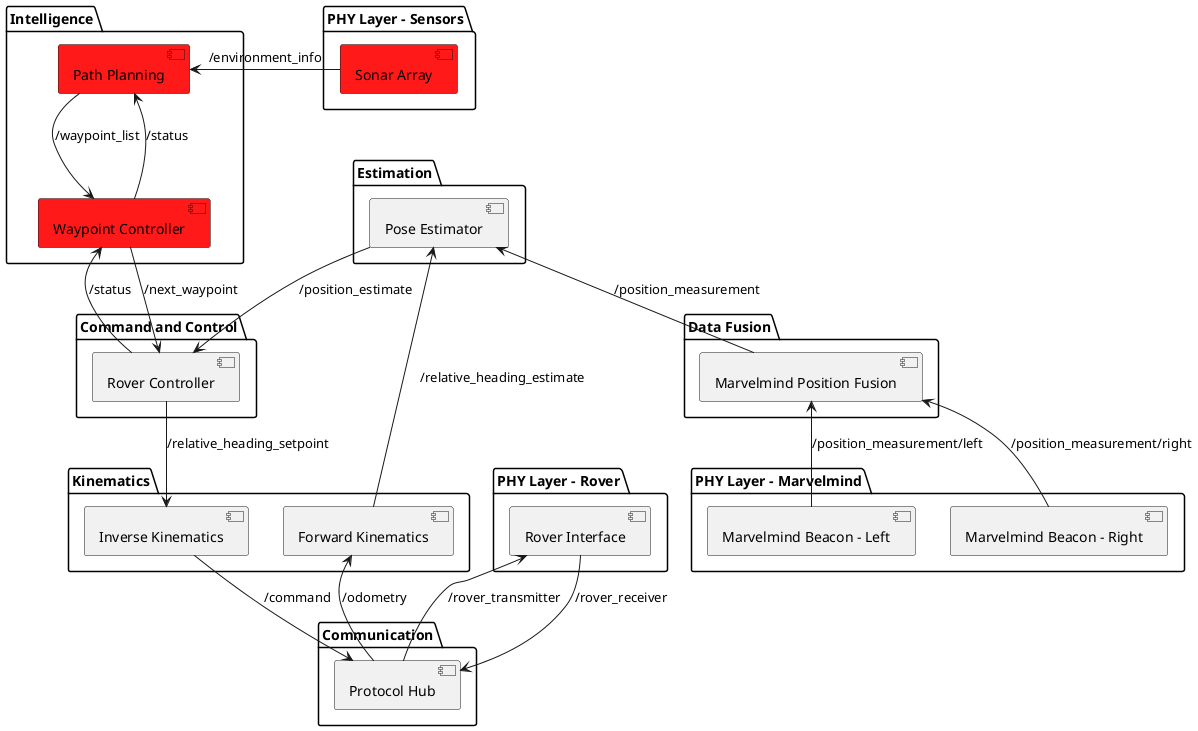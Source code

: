 @startuml

package "Kinematics" {
  [Inverse Kinematics]
  [Forward Kinematics]
}

package "Communication" {
  [Protocol Hub]
}

package "Data Fusion" {
  [Marvelmind Position Fusion]
}

package "Estimation" {
  [Pose Estimator]
}

package "Intelligence" {
  [Path Planning] #ff1919
  [Waypoint Controller] #ff1919
}

package "Command and Control" {
  [Rover Controller]
}

package "PHY Layer - Marvelmind" {
  [Marvelmind Beacon - Left]
  [Marvelmind Beacon - Right]
}

package "PHY Layer - Rover" {
  [Rover Interface]
}

package "PHY Layer - Sensors" {
  [Sonar Array] #ff1919
}


[Marvelmind Beacon - Left] -up-> [Marvelmind Position Fusion] : /position_measurement/left
[Marvelmind Beacon - Right] -up-> [Marvelmind Position Fusion] : /position_measurement/right

[Marvelmind Position Fusion] -up-> [Pose Estimator] : /position_measurement

[Pose Estimator] -down-> [Rover Controller] : /position_estimate

[Rover Controller] -down-> [Inverse Kinematics] : /relative_heading_setpoint

[Inverse Kinematics] -down-> [Protocol Hub] : /command

[Protocol Hub] -down-> [Rover Interface] : /rover_transmitter

[Protocol Hub] <-up- [Rover Interface] : /rover_receiver

[Protocol Hub] -up-> [Forward Kinematics] : /odometry

[Forward Kinematics] -up-> [Pose Estimator] : /relative_heading_estimate

[Path Planning] -down-> [Waypoint Controller] : /waypoint_list
[Waypoint Controller] -up-> [Path Planning] : /status
[Waypoint Controller] -down-> [Rover Controller] : /next_waypoint
[Waypoint Controller] <-up- [Rover Controller] : /status

[Sonar Array] -left-> [Path Planning] : /environment_info


@enduml